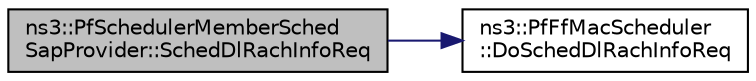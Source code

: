 digraph "ns3::PfSchedulerMemberSchedSapProvider::SchedDlRachInfoReq"
{
  edge [fontname="Helvetica",fontsize="10",labelfontname="Helvetica",labelfontsize="10"];
  node [fontname="Helvetica",fontsize="10",shape=record];
  rankdir="LR";
  Node1 [label="ns3::PfSchedulerMemberSched\lSapProvider::SchedDlRachInfoReq",height=0.2,width=0.4,color="black", fillcolor="grey75", style="filled", fontcolor="black"];
  Node1 -> Node2 [color="midnightblue",fontsize="10",style="solid"];
  Node2 [label="ns3::PfFfMacScheduler\l::DoSchedDlRachInfoReq",height=0.2,width=0.4,color="black", fillcolor="white", style="filled",URL="$d3/de9/classns3_1_1PfFfMacScheduler.html#ada4d1a7cb1fffb89d091f5b54a1a7f42"];
}
